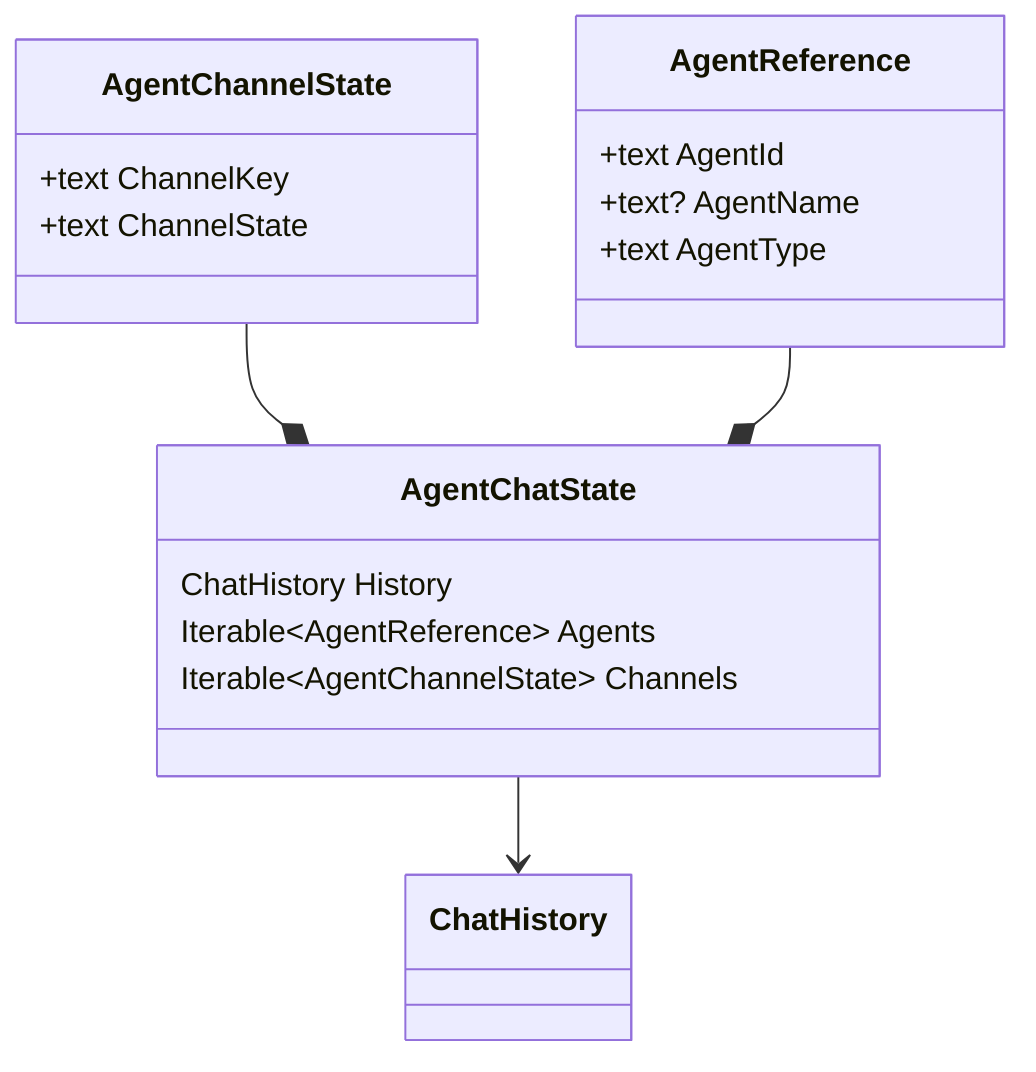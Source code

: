 classDiagram

    ChatHistory

    AgentChatState --> ChatHistory
    AgentChannelState --* AgentChatState
    AgentReference --* AgentChatState
    class AgentChatState {
        ChatHistory History
        Iterable~AgentReference~ Agents
        Iterable~AgentChannelState~ Channels
    }

    class AgentChannelState {
        +text ChannelKey
        +text ChannelState
    }

    class AgentReference {
        +text AgentId
        +text? AgentName
        +text AgentType
    }